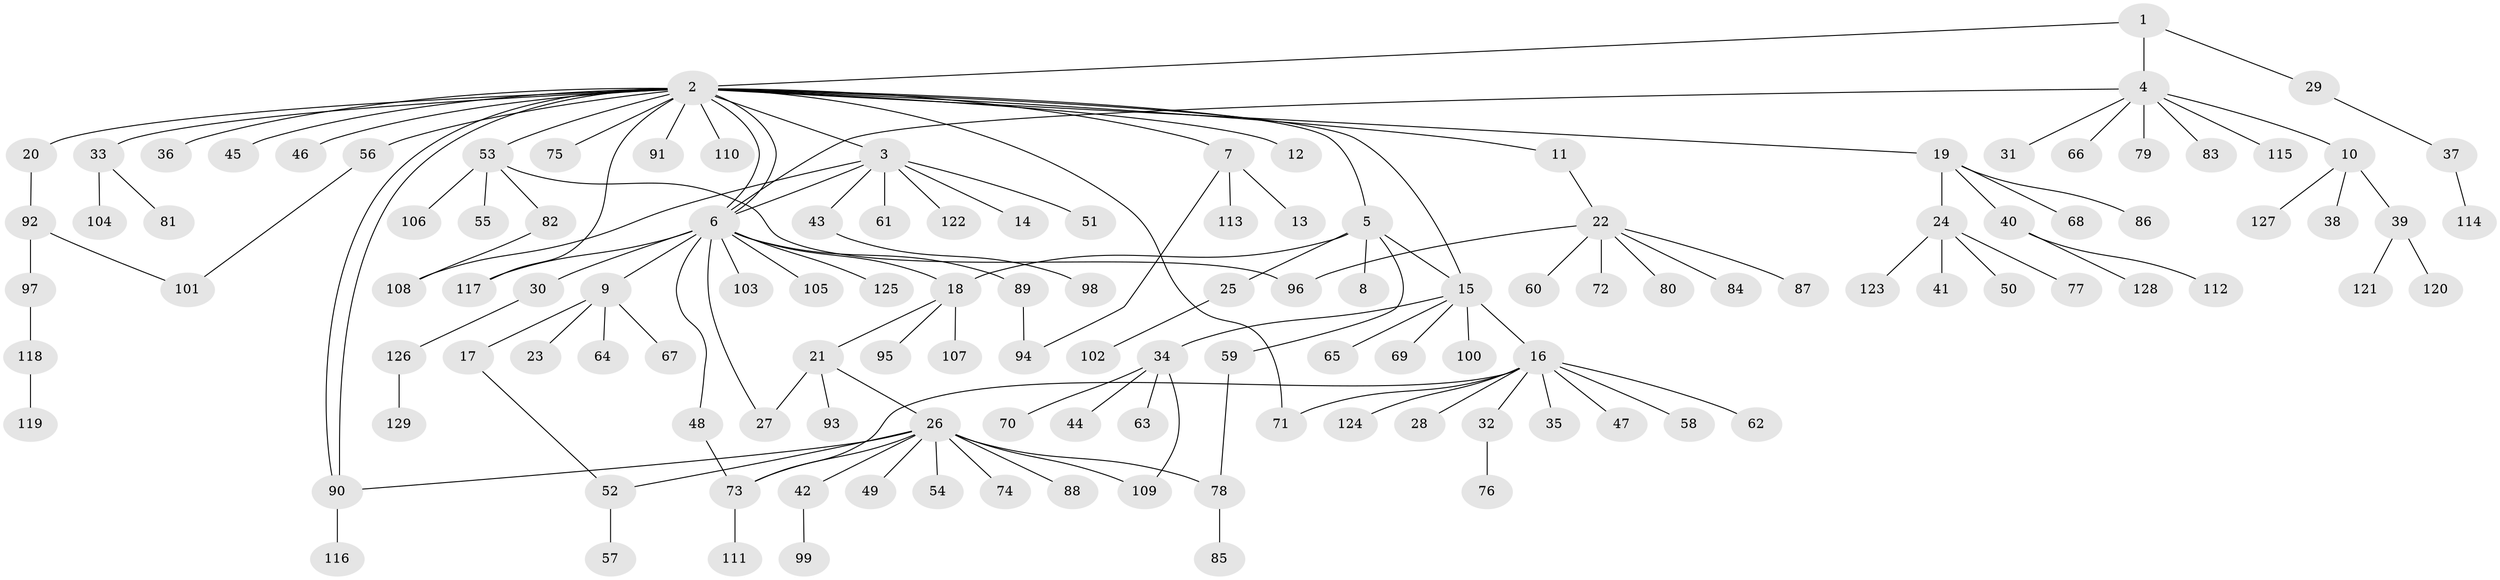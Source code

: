 // Generated by graph-tools (version 1.1) at 2025/25/03/09/25 03:25:58]
// undirected, 129 vertices, 147 edges
graph export_dot {
graph [start="1"]
  node [color=gray90,style=filled];
  1;
  2;
  3;
  4;
  5;
  6;
  7;
  8;
  9;
  10;
  11;
  12;
  13;
  14;
  15;
  16;
  17;
  18;
  19;
  20;
  21;
  22;
  23;
  24;
  25;
  26;
  27;
  28;
  29;
  30;
  31;
  32;
  33;
  34;
  35;
  36;
  37;
  38;
  39;
  40;
  41;
  42;
  43;
  44;
  45;
  46;
  47;
  48;
  49;
  50;
  51;
  52;
  53;
  54;
  55;
  56;
  57;
  58;
  59;
  60;
  61;
  62;
  63;
  64;
  65;
  66;
  67;
  68;
  69;
  70;
  71;
  72;
  73;
  74;
  75;
  76;
  77;
  78;
  79;
  80;
  81;
  82;
  83;
  84;
  85;
  86;
  87;
  88;
  89;
  90;
  91;
  92;
  93;
  94;
  95;
  96;
  97;
  98;
  99;
  100;
  101;
  102;
  103;
  104;
  105;
  106;
  107;
  108;
  109;
  110;
  111;
  112;
  113;
  114;
  115;
  116;
  117;
  118;
  119;
  120;
  121;
  122;
  123;
  124;
  125;
  126;
  127;
  128;
  129;
  1 -- 2;
  1 -- 4;
  1 -- 29;
  2 -- 3;
  2 -- 5;
  2 -- 6;
  2 -- 6;
  2 -- 7;
  2 -- 11;
  2 -- 12;
  2 -- 15;
  2 -- 19;
  2 -- 20;
  2 -- 33;
  2 -- 36;
  2 -- 45;
  2 -- 46;
  2 -- 53;
  2 -- 56;
  2 -- 71;
  2 -- 75;
  2 -- 90;
  2 -- 90;
  2 -- 91;
  2 -- 110;
  2 -- 117;
  3 -- 6;
  3 -- 14;
  3 -- 43;
  3 -- 51;
  3 -- 61;
  3 -- 108;
  3 -- 122;
  4 -- 6;
  4 -- 10;
  4 -- 31;
  4 -- 66;
  4 -- 79;
  4 -- 83;
  4 -- 115;
  5 -- 8;
  5 -- 15;
  5 -- 18;
  5 -- 25;
  5 -- 59;
  6 -- 9;
  6 -- 18;
  6 -- 27;
  6 -- 30;
  6 -- 48;
  6 -- 89;
  6 -- 103;
  6 -- 105;
  6 -- 117;
  6 -- 125;
  7 -- 13;
  7 -- 94;
  7 -- 113;
  9 -- 17;
  9 -- 23;
  9 -- 64;
  9 -- 67;
  10 -- 38;
  10 -- 39;
  10 -- 127;
  11 -- 22;
  15 -- 16;
  15 -- 34;
  15 -- 65;
  15 -- 69;
  15 -- 100;
  16 -- 28;
  16 -- 32;
  16 -- 35;
  16 -- 47;
  16 -- 58;
  16 -- 62;
  16 -- 71;
  16 -- 73;
  16 -- 124;
  17 -- 52;
  18 -- 21;
  18 -- 95;
  18 -- 107;
  19 -- 24;
  19 -- 40;
  19 -- 68;
  19 -- 86;
  20 -- 92;
  21 -- 26;
  21 -- 27;
  21 -- 93;
  22 -- 60;
  22 -- 72;
  22 -- 80;
  22 -- 84;
  22 -- 87;
  22 -- 96;
  24 -- 41;
  24 -- 50;
  24 -- 77;
  24 -- 123;
  25 -- 102;
  26 -- 42;
  26 -- 49;
  26 -- 52;
  26 -- 54;
  26 -- 73;
  26 -- 74;
  26 -- 78;
  26 -- 88;
  26 -- 90;
  26 -- 109;
  29 -- 37;
  30 -- 126;
  32 -- 76;
  33 -- 81;
  33 -- 104;
  34 -- 44;
  34 -- 63;
  34 -- 70;
  34 -- 109;
  37 -- 114;
  39 -- 120;
  39 -- 121;
  40 -- 112;
  40 -- 128;
  42 -- 99;
  43 -- 98;
  48 -- 73;
  52 -- 57;
  53 -- 55;
  53 -- 82;
  53 -- 96;
  53 -- 106;
  56 -- 101;
  59 -- 78;
  73 -- 111;
  78 -- 85;
  82 -- 108;
  89 -- 94;
  90 -- 116;
  92 -- 97;
  92 -- 101;
  97 -- 118;
  118 -- 119;
  126 -- 129;
}
